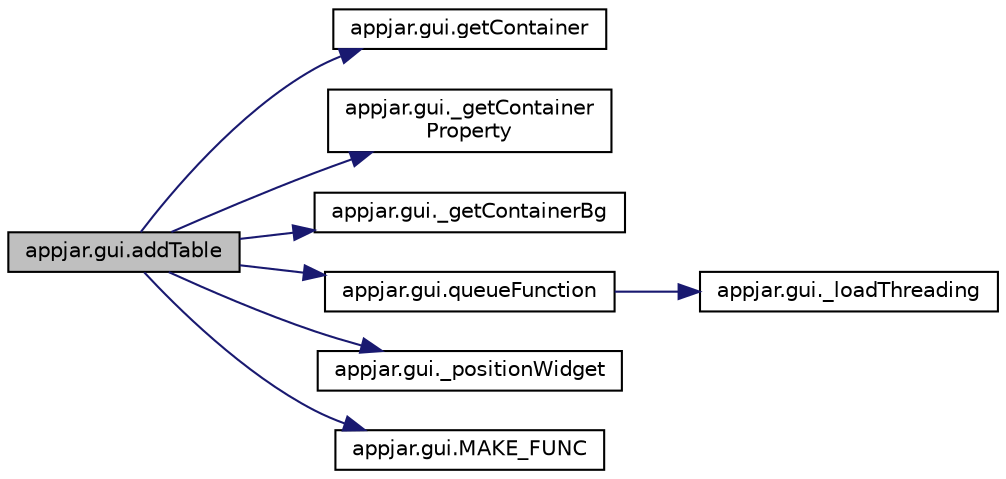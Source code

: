 digraph "appjar.gui.addTable"
{
  edge [fontname="Helvetica",fontsize="10",labelfontname="Helvetica",labelfontsize="10"];
  node [fontname="Helvetica",fontsize="10",shape=record];
  rankdir="LR";
  Node740 [label="appjar.gui.addTable",height=0.2,width=0.4,color="black", fillcolor="grey75", style="filled", fontcolor="black"];
  Node740 -> Node741 [color="midnightblue",fontsize="10",style="solid",fontname="Helvetica"];
  Node741 [label="appjar.gui.getContainer",height=0.2,width=0.4,color="black", fillcolor="white", style="filled",URL="$classappjar_1_1gui.html#a2e8ea27bae5f6758257be218c8279b56"];
  Node740 -> Node742 [color="midnightblue",fontsize="10",style="solid",fontname="Helvetica"];
  Node742 [label="appjar.gui._getContainer\lProperty",height=0.2,width=0.4,color="black", fillcolor="white", style="filled",URL="$classappjar_1_1gui.html#aa5d65e2282cfbe0a4b963b369e7d4e51"];
  Node740 -> Node743 [color="midnightblue",fontsize="10",style="solid",fontname="Helvetica"];
  Node743 [label="appjar.gui._getContainerBg",height=0.2,width=0.4,color="black", fillcolor="white", style="filled",URL="$classappjar_1_1gui.html#a120b8d0d6e0b536ac8735df1ffefd37a"];
  Node740 -> Node744 [color="midnightblue",fontsize="10",style="solid",fontname="Helvetica"];
  Node744 [label="appjar.gui.queueFunction",height=0.2,width=0.4,color="black", fillcolor="white", style="filled",URL="$classappjar_1_1gui.html#a4e49b2e9ac6a35cb037ddf685a28692e"];
  Node744 -> Node745 [color="midnightblue",fontsize="10",style="solid",fontname="Helvetica"];
  Node745 [label="appjar.gui._loadThreading",height=0.2,width=0.4,color="black", fillcolor="white", style="filled",URL="$classappjar_1_1gui.html#af7f64c964f3488ca8c13296f8c683b0c"];
  Node740 -> Node746 [color="midnightblue",fontsize="10",style="solid",fontname="Helvetica"];
  Node746 [label="appjar.gui._positionWidget",height=0.2,width=0.4,color="black", fillcolor="white", style="filled",URL="$classappjar_1_1gui.html#a073b1298767aeb92dd77b77cb6000e8c"];
  Node740 -> Node747 [color="midnightblue",fontsize="10",style="solid",fontname="Helvetica"];
  Node747 [label="appjar.gui.MAKE_FUNC",height=0.2,width=0.4,color="black", fillcolor="white", style="filled",URL="$classappjar_1_1gui.html#a42aaf376a6c07c842b1b498948a9691a",tooltip="FUNCTION for managing commands. "];
}
